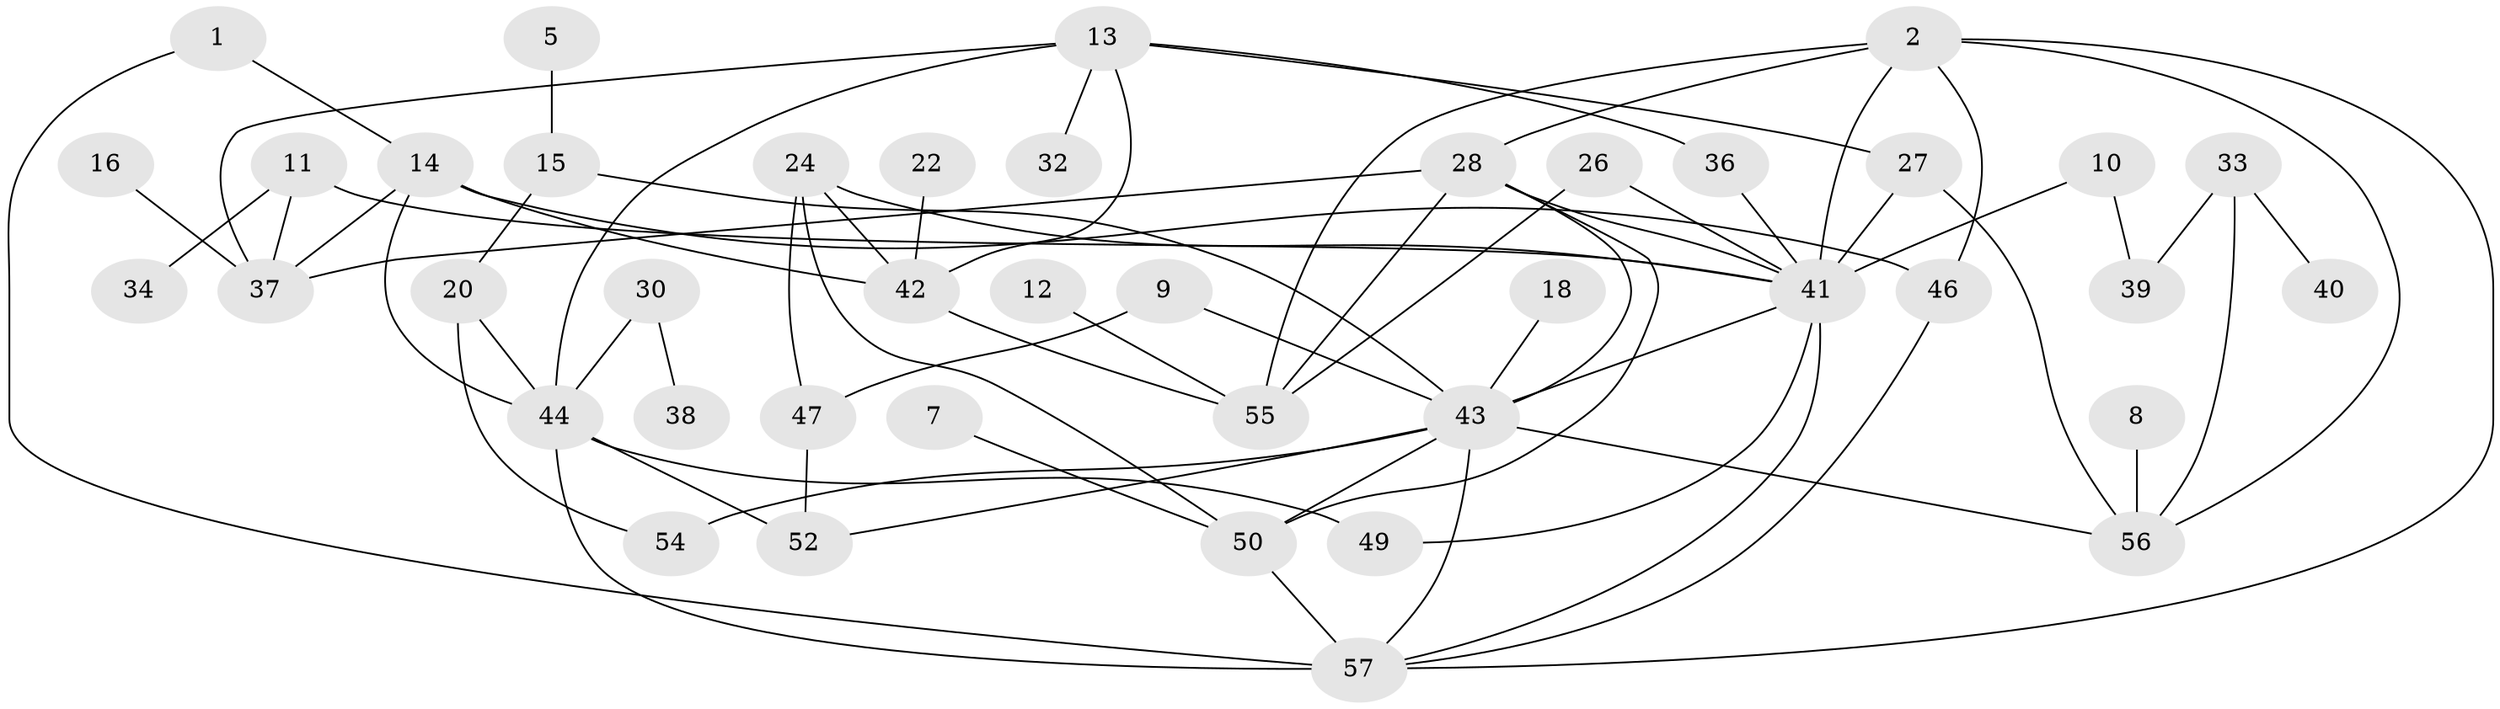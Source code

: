 // original degree distribution, {1: 0.21052631578947367, 4: 0.10526315789473684, 2: 0.2719298245614035, 5: 0.07894736842105263, 3: 0.18421052631578946, 0: 0.11403508771929824, 6: 0.03508771929824561}
// Generated by graph-tools (version 1.1) at 2025/49/03/09/25 03:49:05]
// undirected, 42 vertices, 70 edges
graph export_dot {
graph [start="1"]
  node [color=gray90,style=filled];
  1;
  2;
  5;
  7;
  8;
  9;
  10;
  11;
  12;
  13;
  14;
  15;
  16;
  18;
  20;
  22;
  24;
  26;
  27;
  28;
  30;
  32;
  33;
  34;
  36;
  37;
  38;
  39;
  40;
  41;
  42;
  43;
  44;
  46;
  47;
  49;
  50;
  52;
  54;
  55;
  56;
  57;
  1 -- 14 [weight=1.0];
  1 -- 57 [weight=1.0];
  2 -- 28 [weight=1.0];
  2 -- 41 [weight=1.0];
  2 -- 46 [weight=1.0];
  2 -- 55 [weight=1.0];
  2 -- 56 [weight=1.0];
  2 -- 57 [weight=1.0];
  5 -- 15 [weight=1.0];
  7 -- 50 [weight=1.0];
  8 -- 56 [weight=1.0];
  9 -- 43 [weight=1.0];
  9 -- 47 [weight=1.0];
  10 -- 39 [weight=1.0];
  10 -- 41 [weight=1.0];
  11 -- 34 [weight=1.0];
  11 -- 37 [weight=1.0];
  11 -- 41 [weight=1.0];
  12 -- 55 [weight=1.0];
  13 -- 27 [weight=1.0];
  13 -- 32 [weight=1.0];
  13 -- 36 [weight=1.0];
  13 -- 37 [weight=1.0];
  13 -- 42 [weight=1.0];
  13 -- 44 [weight=1.0];
  14 -- 37 [weight=1.0];
  14 -- 42 [weight=1.0];
  14 -- 44 [weight=1.0];
  14 -- 46 [weight=1.0];
  15 -- 20 [weight=1.0];
  15 -- 43 [weight=1.0];
  16 -- 37 [weight=1.0];
  18 -- 43 [weight=1.0];
  20 -- 44 [weight=1.0];
  20 -- 54 [weight=1.0];
  22 -- 42 [weight=1.0];
  24 -- 41 [weight=1.0];
  24 -- 42 [weight=1.0];
  24 -- 47 [weight=1.0];
  24 -- 50 [weight=1.0];
  26 -- 41 [weight=1.0];
  26 -- 55 [weight=1.0];
  27 -- 41 [weight=1.0];
  27 -- 56 [weight=1.0];
  28 -- 37 [weight=1.0];
  28 -- 41 [weight=1.0];
  28 -- 43 [weight=1.0];
  28 -- 50 [weight=1.0];
  28 -- 55 [weight=1.0];
  30 -- 38 [weight=1.0];
  30 -- 44 [weight=1.0];
  33 -- 39 [weight=2.0];
  33 -- 40 [weight=1.0];
  33 -- 56 [weight=1.0];
  36 -- 41 [weight=1.0];
  41 -- 43 [weight=2.0];
  41 -- 49 [weight=1.0];
  41 -- 57 [weight=1.0];
  42 -- 55 [weight=1.0];
  43 -- 50 [weight=1.0];
  43 -- 52 [weight=1.0];
  43 -- 54 [weight=1.0];
  43 -- 56 [weight=1.0];
  43 -- 57 [weight=1.0];
  44 -- 49 [weight=1.0];
  44 -- 52 [weight=2.0];
  44 -- 57 [weight=2.0];
  46 -- 57 [weight=1.0];
  47 -- 52 [weight=1.0];
  50 -- 57 [weight=1.0];
}
